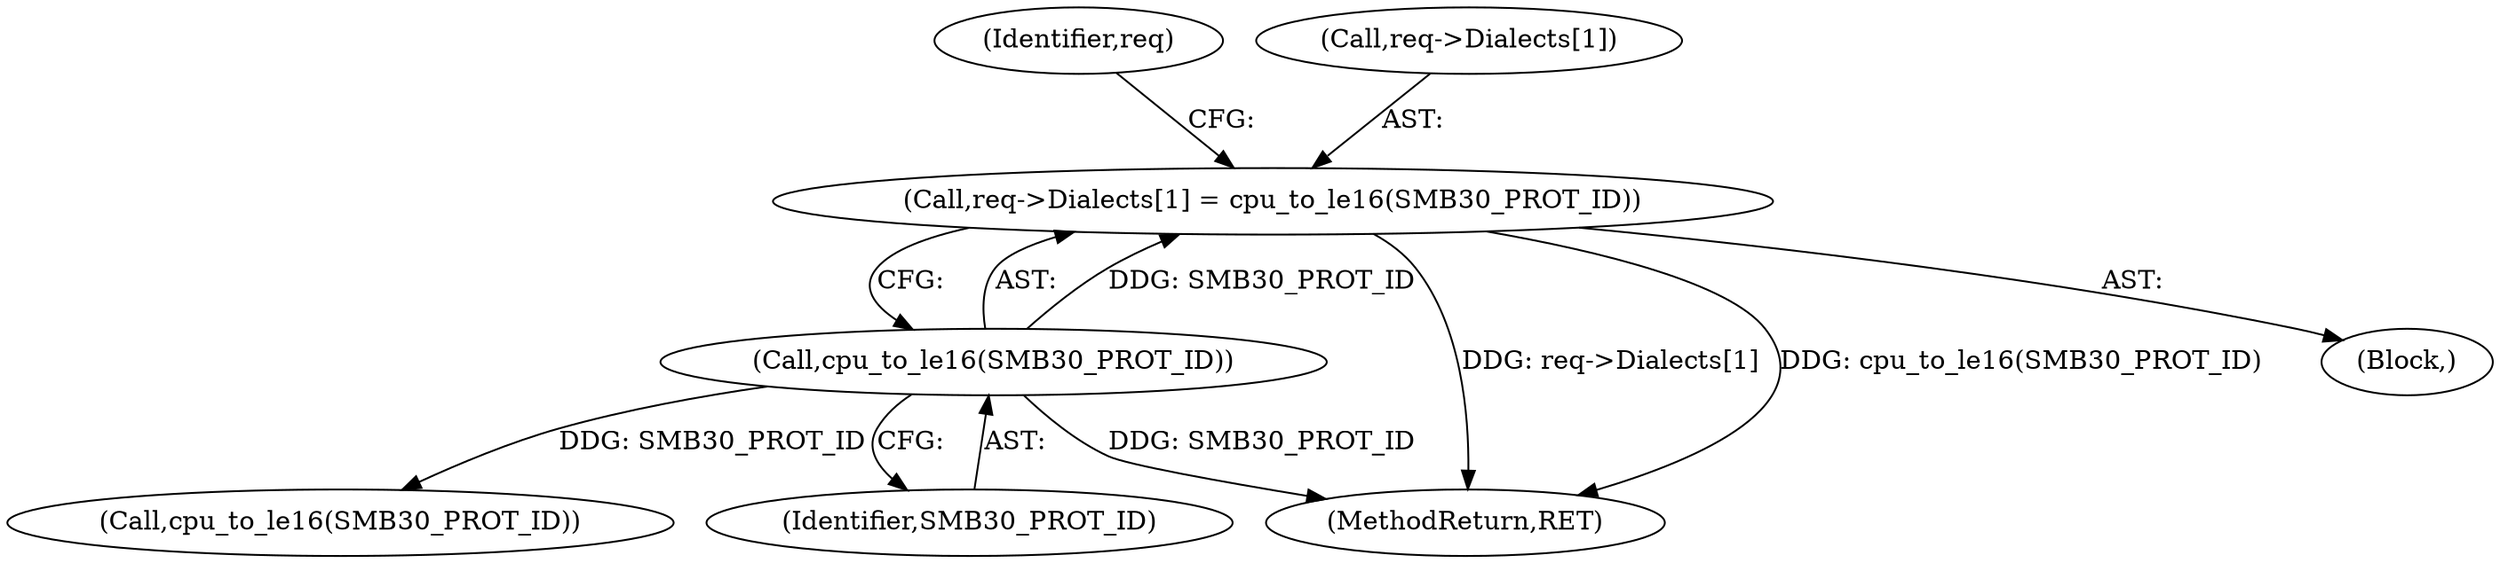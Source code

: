 digraph "0_linux_b57a55e2200ede754e4dc9cce4ba9402544b9365@array" {
"1000247" [label="(Call,req->Dialects[1] = cpu_to_le16(SMB30_PROT_ID))"];
"1000253" [label="(Call,cpu_to_le16(SMB30_PROT_ID))"];
"1000848" [label="(MethodReturn,RET)"];
"1000258" [label="(Identifier,req)"];
"1000253" [label="(Call,cpu_to_le16(SMB30_PROT_ID))"];
"1000643" [label="(Call,cpu_to_le16(SMB30_PROT_ID))"];
"1000248" [label="(Call,req->Dialects[1])"];
"1000254" [label="(Identifier,SMB30_PROT_ID)"];
"1000247" [label="(Call,req->Dialects[1] = cpu_to_le16(SMB30_PROT_ID))"];
"1000238" [label="(Block,)"];
"1000247" -> "1000238"  [label="AST: "];
"1000247" -> "1000253"  [label="CFG: "];
"1000248" -> "1000247"  [label="AST: "];
"1000253" -> "1000247"  [label="AST: "];
"1000258" -> "1000247"  [label="CFG: "];
"1000247" -> "1000848"  [label="DDG: req->Dialects[1]"];
"1000247" -> "1000848"  [label="DDG: cpu_to_le16(SMB30_PROT_ID)"];
"1000253" -> "1000247"  [label="DDG: SMB30_PROT_ID"];
"1000253" -> "1000254"  [label="CFG: "];
"1000254" -> "1000253"  [label="AST: "];
"1000253" -> "1000848"  [label="DDG: SMB30_PROT_ID"];
"1000253" -> "1000643"  [label="DDG: SMB30_PROT_ID"];
}
